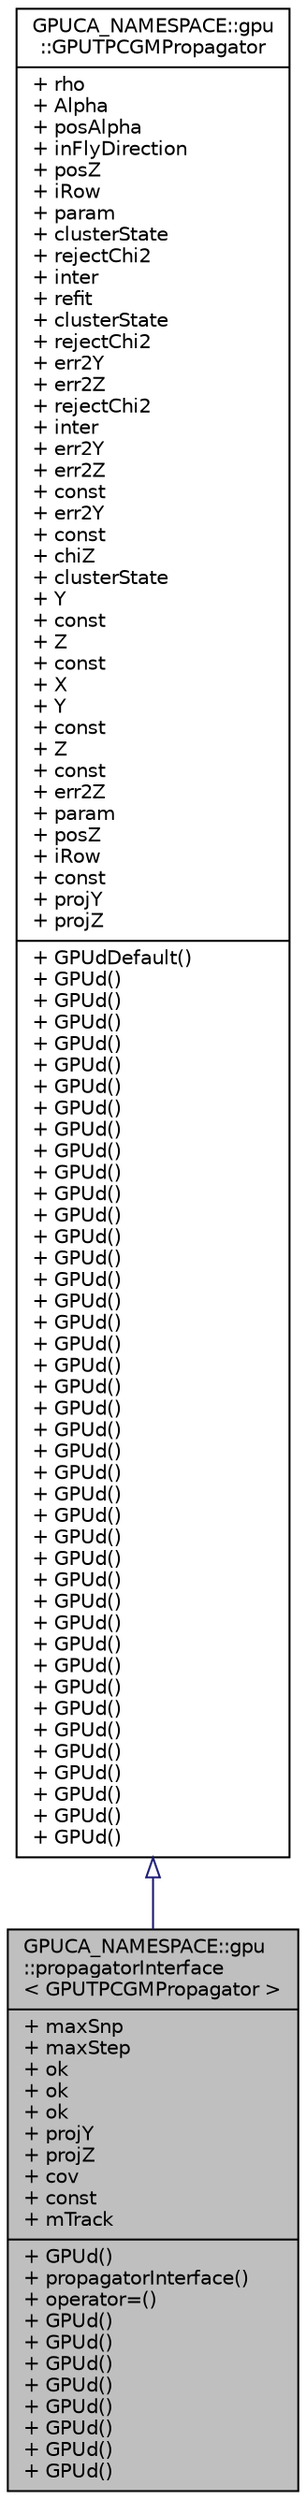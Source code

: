 digraph "GPUCA_NAMESPACE::gpu::propagatorInterface&lt; GPUTPCGMPropagator &gt;"
{
 // INTERACTIVE_SVG=YES
  bgcolor="transparent";
  edge [fontname="Helvetica",fontsize="10",labelfontname="Helvetica",labelfontsize="10"];
  node [fontname="Helvetica",fontsize="10",shape=record];
  Node0 [label="{GPUCA_NAMESPACE::gpu\l::propagatorInterface\l\< GPUTPCGMPropagator \>\n|+ maxSnp\l+ maxStep\l+ ok\l+ ok\l+ ok\l+ projY\l+ projZ\l+ cov\l+ const\l+ mTrack\l|+ GPUd()\l+ propagatorInterface()\l+ operator=()\l+ GPUd()\l+ GPUd()\l+ GPUd()\l+ GPUd()\l+ GPUd()\l+ GPUd()\l+ GPUd()\l+ GPUd()\l}",height=0.2,width=0.4,color="black", fillcolor="grey75", style="filled", fontcolor="black"];
  Node1 -> Node0 [dir="back",color="midnightblue",fontsize="10",style="solid",arrowtail="onormal",fontname="Helvetica"];
  Node1 [label="{GPUCA_NAMESPACE::gpu\l::GPUTPCGMPropagator\n|+ rho\l+ Alpha\l+ posAlpha\l+ inFlyDirection\l+ posZ\l+ iRow\l+ param\l+ clusterState\l+ rejectChi2\l+ inter\l+ refit\l+ clusterState\l+ rejectChi2\l+ err2Y\l+ err2Z\l+ rejectChi2\l+ inter\l+ err2Y\l+ err2Z\l+ const\l+ err2Y\l+ const\l+ chiZ\l+ clusterState\l+ Y\l+ const\l+ Z\l+ const\l+ X\l+ Y\l+ const\l+ Z\l+ const\l+ err2Z\l+ param\l+ posZ\l+ iRow\l+ const\l+ projY\l+ projZ\l|+ GPUdDefault()\l+ GPUd()\l+ GPUd()\l+ GPUd()\l+ GPUd()\l+ GPUd()\l+ GPUd()\l+ GPUd()\l+ GPUd()\l+ GPUd()\l+ GPUd()\l+ GPUd()\l+ GPUd()\l+ GPUd()\l+ GPUd()\l+ GPUd()\l+ GPUd()\l+ GPUd()\l+ GPUd()\l+ GPUd()\l+ GPUd()\l+ GPUd()\l+ GPUd()\l+ GPUd()\l+ GPUd()\l+ GPUd()\l+ GPUd()\l+ GPUd()\l+ GPUd()\l+ GPUd()\l+ GPUd()\l+ GPUd()\l+ GPUd()\l+ GPUd()\l+ GPUd()\l+ GPUd()\l+ GPUd()\l+ GPUd()\l+ GPUd()\l+ GPUd()\l+ GPUd()\l+ GPUd()\l}",height=0.2,width=0.4,color="black",URL="$d8/d01/classGPUCA__NAMESPACE_1_1gpu_1_1GPUTPCGMPropagator.html"];
}
